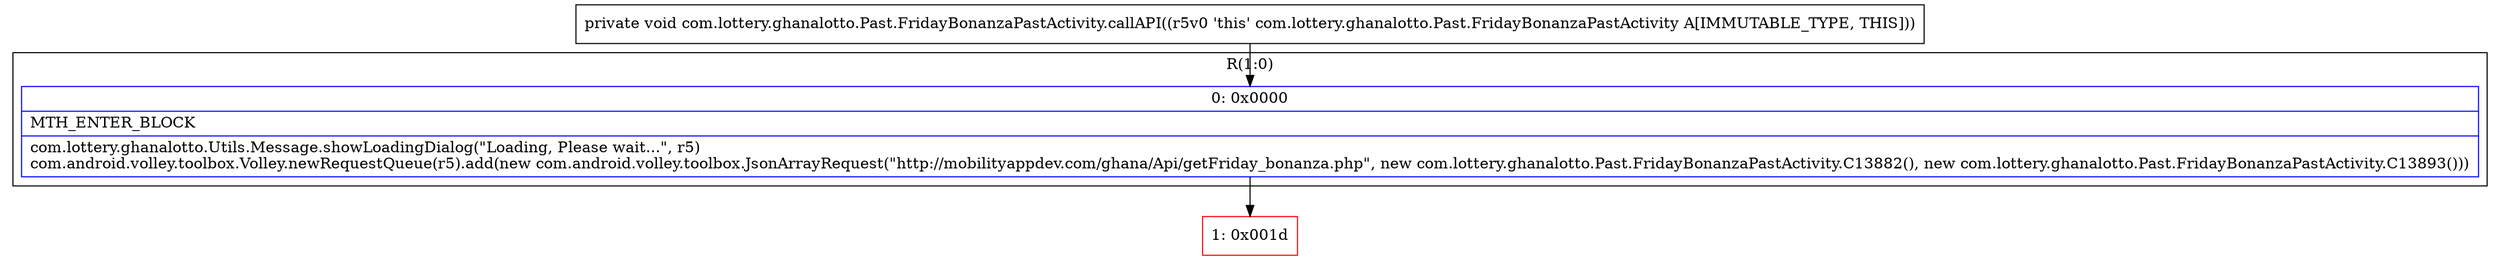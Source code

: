 digraph "CFG forcom.lottery.ghanalotto.Past.FridayBonanzaPastActivity.callAPI()V" {
subgraph cluster_Region_1665821136 {
label = "R(1:0)";
node [shape=record,color=blue];
Node_0 [shape=record,label="{0\:\ 0x0000|MTH_ENTER_BLOCK\l|com.lottery.ghanalotto.Utils.Message.showLoadingDialog(\"Loading, Please wait...\", r5)\lcom.android.volley.toolbox.Volley.newRequestQueue(r5).add(new com.android.volley.toolbox.JsonArrayRequest(\"http:\/\/mobilityappdev.com\/ghana\/Api\/getFriday_bonanza.php\", new com.lottery.ghanalotto.Past.FridayBonanzaPastActivity.C13882(), new com.lottery.ghanalotto.Past.FridayBonanzaPastActivity.C13893()))\l}"];
}
Node_1 [shape=record,color=red,label="{1\:\ 0x001d}"];
MethodNode[shape=record,label="{private void com.lottery.ghanalotto.Past.FridayBonanzaPastActivity.callAPI((r5v0 'this' com.lottery.ghanalotto.Past.FridayBonanzaPastActivity A[IMMUTABLE_TYPE, THIS])) }"];
MethodNode -> Node_0;
Node_0 -> Node_1;
}


